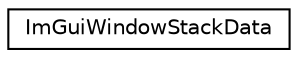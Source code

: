 digraph "Graphical Class Hierarchy"
{
 // LATEX_PDF_SIZE
  edge [fontname="Helvetica",fontsize="10",labelfontname="Helvetica",labelfontsize="10"];
  node [fontname="Helvetica",fontsize="10",shape=record];
  rankdir="LR";
  Node0 [label="ImGuiWindowStackData",height=0.2,width=0.4,color="black", fillcolor="white", style="filled",URL="$struct_im_gui_window_stack_data.html",tooltip=" "];
}
